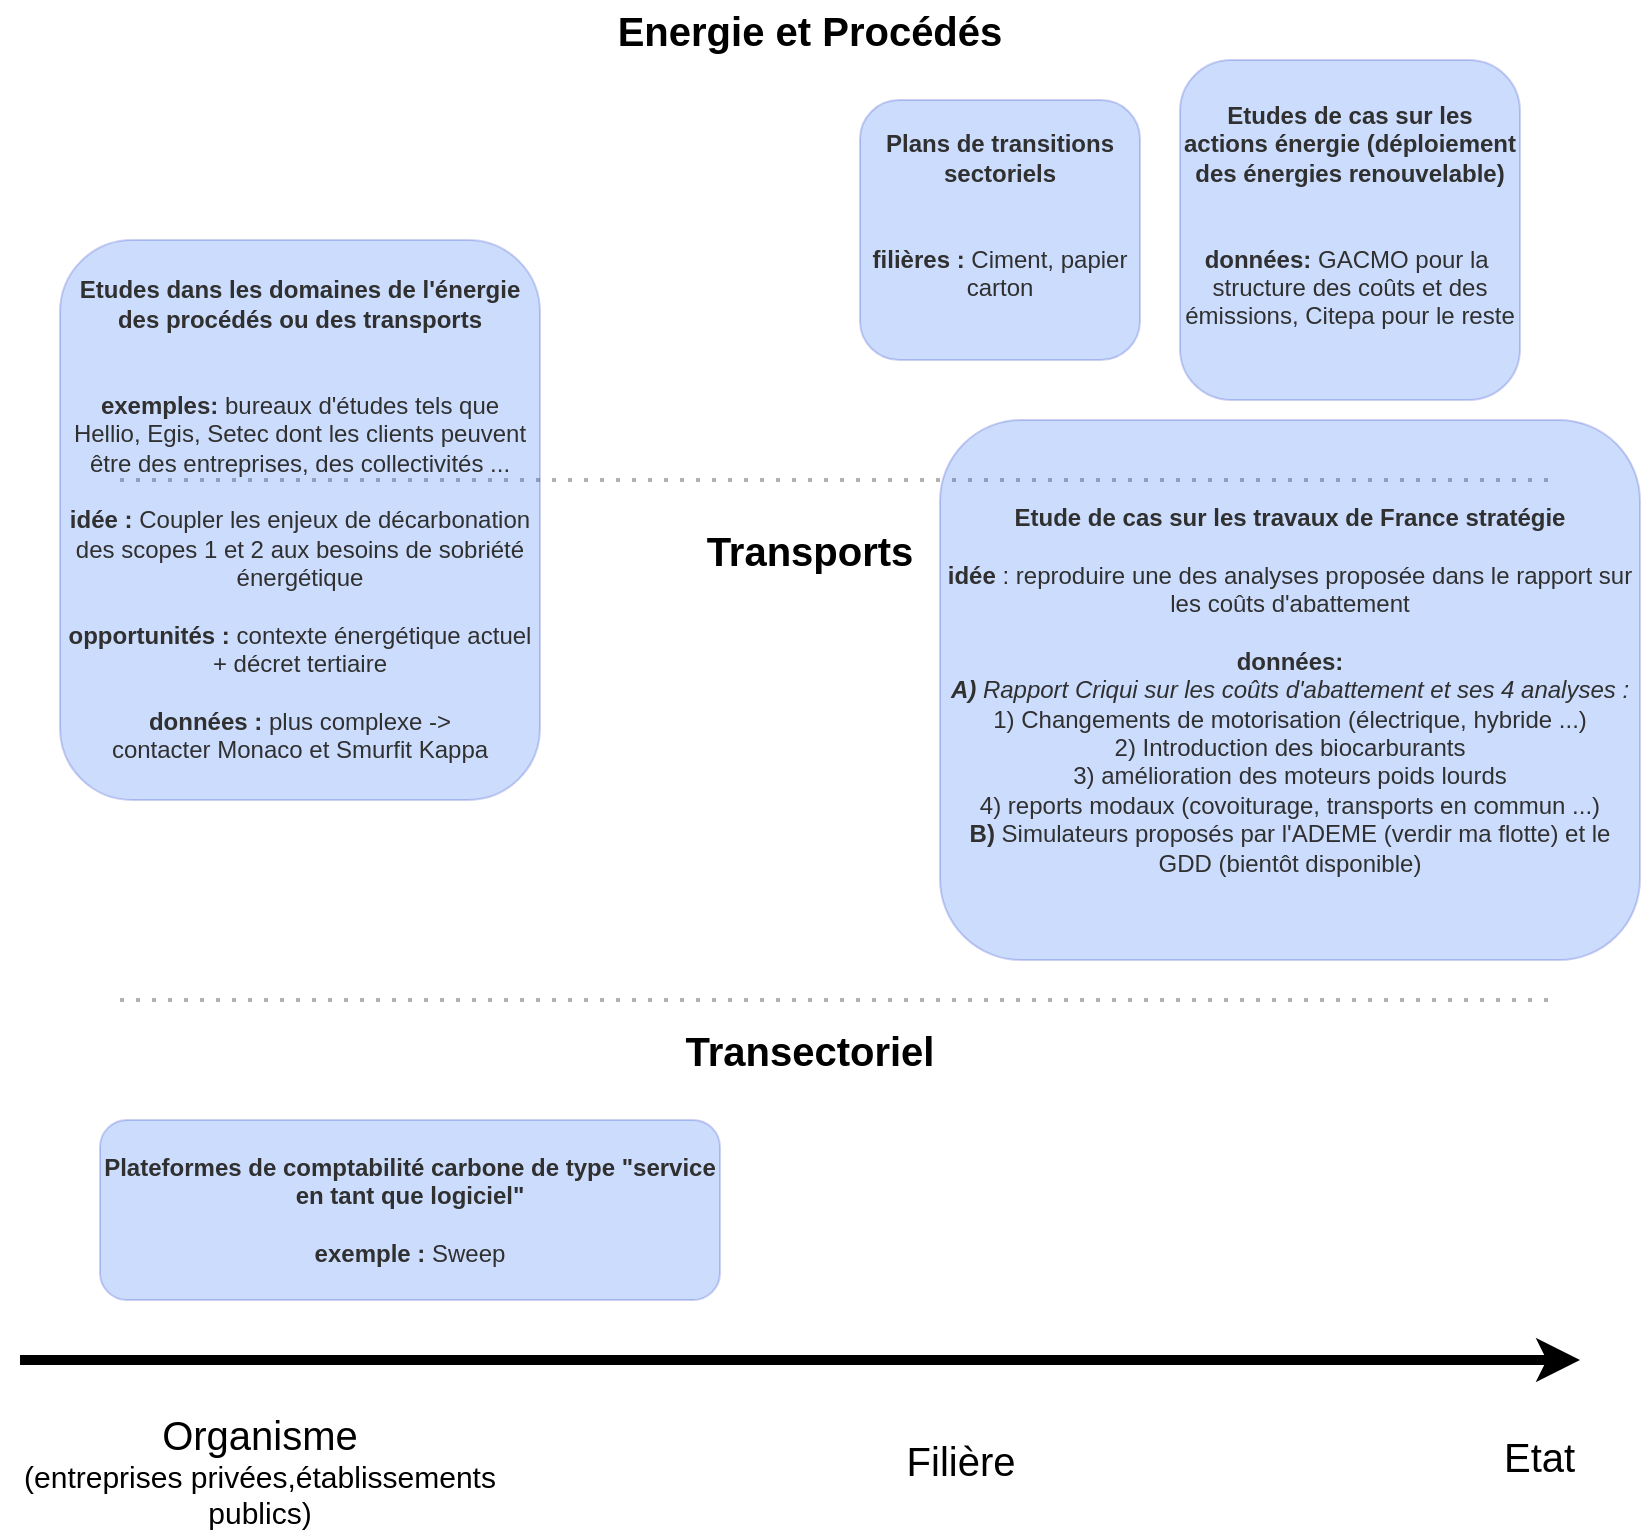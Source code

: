 <mxfile version="20.5.1" type="github">
  <diagram id="wFE0QG_FPsp0jaGvCLVb" name="Page-1">
    <mxGraphModel dx="1026" dy="614" grid="1" gridSize="10" guides="1" tooltips="1" connect="1" arrows="1" fold="1" page="1" pageScale="1" pageWidth="850" pageHeight="1100" math="0" shadow="0">
      <root>
        <mxCell id="0" />
        <mxCell id="1" parent="0" />
        <mxCell id="jnHG9VufrkIBZ4fwylr7-1" value="" style="endArrow=classic;html=1;rounded=0;strokeWidth=5;" edge="1" parent="1">
          <mxGeometry width="50" height="50" relative="1" as="geometry">
            <mxPoint x="30" y="710" as="sourcePoint" />
            <mxPoint x="810" y="710" as="targetPoint" />
          </mxGeometry>
        </mxCell>
        <mxCell id="jnHG9VufrkIBZ4fwylr7-2" value="&lt;div&gt;&lt;font style=&quot;font-size: 20px;&quot;&gt;Organisme&lt;/font&gt; &lt;font style=&quot;font-size: 15px;&quot;&gt;&lt;br&gt;&lt;/font&gt;&lt;/div&gt;&lt;div&gt;&lt;font style=&quot;font-size: 15px;&quot;&gt;(entreprises privées,établissements publics)&lt;/font&gt;&lt;/div&gt;" style="text;html=1;strokeColor=none;fillColor=none;align=center;verticalAlign=middle;whiteSpace=wrap;rounded=0;" vertex="1" parent="1">
          <mxGeometry x="20" y="750" width="260" height="30" as="geometry" />
        </mxCell>
        <mxCell id="jnHG9VufrkIBZ4fwylr7-3" value="Etat" style="text;whiteSpace=wrap;html=1;fontSize=20;" vertex="1" parent="1">
          <mxGeometry x="770" y="740" width="50" height="50" as="geometry" />
        </mxCell>
        <mxCell id="jnHG9VufrkIBZ4fwylr7-4" value="Filière" style="text;html=1;align=center;verticalAlign=middle;resizable=0;points=[];autosize=1;strokeColor=none;fillColor=none;fontSize=20;" vertex="1" parent="1">
          <mxGeometry x="460" y="740" width="80" height="40" as="geometry" />
        </mxCell>
        <mxCell id="jnHG9VufrkIBZ4fwylr7-5" value="" style="endArrow=none;dashed=1;html=1;dashPattern=1 3;strokeWidth=2;rounded=0;fontSize=20;textOpacity=30;opacity=30;" edge="1" parent="1">
          <mxGeometry width="50" height="50" relative="1" as="geometry">
            <mxPoint x="80" y="270" as="sourcePoint" />
            <mxPoint x="800" y="270" as="targetPoint" />
          </mxGeometry>
        </mxCell>
        <mxCell id="jnHG9VufrkIBZ4fwylr7-6" value="" style="endArrow=none;dashed=1;html=1;dashPattern=1 3;strokeWidth=2;rounded=0;fontSize=20;opacity=30;" edge="1" parent="1">
          <mxGeometry width="50" height="50" relative="1" as="geometry">
            <mxPoint x="80" y="530" as="sourcePoint" />
            <mxPoint x="800" y="530" as="targetPoint" />
          </mxGeometry>
        </mxCell>
        <mxCell id="jnHG9VufrkIBZ4fwylr7-7" value="&lt;b&gt;Energie et Procédés&lt;/b&gt;" style="text;html=1;strokeColor=none;fillColor=none;align=center;verticalAlign=middle;whiteSpace=wrap;rounded=0;fontSize=20;" vertex="1" parent="1">
          <mxGeometry x="175" y="30" width="500" height="30" as="geometry" />
        </mxCell>
        <mxCell id="jnHG9VufrkIBZ4fwylr7-8" value="&lt;b&gt;Transports&lt;/b&gt;" style="text;html=1;strokeColor=none;fillColor=none;align=center;verticalAlign=middle;whiteSpace=wrap;rounded=0;fontSize=20;" vertex="1" parent="1">
          <mxGeometry x="175" y="290" width="500" height="30" as="geometry" />
        </mxCell>
        <mxCell id="jnHG9VufrkIBZ4fwylr7-9" value="&lt;b&gt;Transectoriel&lt;/b&gt;" style="text;html=1;strokeColor=none;fillColor=none;align=center;verticalAlign=middle;whiteSpace=wrap;rounded=0;fontSize=20;" vertex="1" parent="1">
          <mxGeometry x="175" y="540" width="500" height="30" as="geometry" />
        </mxCell>
        <mxCell id="jnHG9VufrkIBZ4fwylr7-10" value="&lt;p style=&quot;line-height: 0.4; font-size: 12px;&quot;&gt;&lt;/p&gt;&lt;div style=&quot;font-size: 12px;&quot;&gt;&lt;font style=&quot;font-size: 12px;&quot;&gt;&lt;b style=&quot;font-size: 12px;&quot;&gt;Etudes dans les domaines de l&#39;énergie des procédés ou des transports&lt;/b&gt;&lt;br&gt;&lt;/font&gt;&lt;/div&gt;&lt;div style=&quot;font-size: 12px;&quot;&gt;&lt;font style=&quot;font-size: 12px;&quot;&gt;&lt;br&gt;&lt;/font&gt;&lt;/div&gt;&lt;div style=&quot;font-size: 12px;&quot;&gt;&lt;font style=&quot;font-size: 12px;&quot;&gt;&lt;br style=&quot;font-size: 12px;&quot;&gt;&lt;/font&gt;&lt;/div&gt;&lt;div style=&quot;font-size: 12px;&quot;&gt;&lt;font style=&quot;font-size: 12px;&quot;&gt;&lt;b style=&quot;font-size: 12px;&quot;&gt;exemples:&lt;/b&gt; bureaux d&#39;études tels que &lt;br&gt;&lt;/font&gt;&lt;/div&gt;&lt;div style=&quot;font-size: 12px;&quot;&gt;&lt;font style=&quot;font-size: 12px;&quot;&gt;Hellio, Egis, Setec dont les clients peuvent être des entreprises, des collectivités ...&lt;br&gt;&lt;/font&gt;&lt;/div&gt;&lt;div style=&quot;font-size: 12px;&quot;&gt;&lt;font style=&quot;font-size: 12px;&quot;&gt;&lt;br style=&quot;font-size: 12px;&quot;&gt;&lt;/font&gt;&lt;/div&gt;&lt;div style=&quot;font-size: 12px;&quot;&gt;&lt;font style=&quot;font-size: 12px;&quot;&gt;&lt;b style=&quot;font-size: 12px;&quot;&gt;idée :&lt;/b&gt; Coupler les enjeux de décarbonation des scopes 1 et 2 aux besoins de sobriété énergétique&lt;/font&gt;&lt;/div&gt;&lt;div style=&quot;font-size: 12px;&quot;&gt;&lt;font style=&quot;font-size: 12px;&quot;&gt;&lt;br&gt;&lt;/font&gt;&lt;/div&gt;&lt;div style=&quot;font-size: 12px;&quot;&gt;&lt;font style=&quot;font-size: 12px;&quot;&gt;&lt;b&gt;opportunités : &lt;/b&gt;contexte énergétique actuel + décret tertiaire&lt;br&gt;&lt;/font&gt;&lt;/div&gt;&lt;div style=&quot;font-size: 12px;&quot;&gt;&lt;font style=&quot;font-size: 12px;&quot;&gt;&lt;br&gt;&lt;/font&gt;&lt;/div&gt;&lt;div style=&quot;font-size: 12px;&quot;&gt;&lt;font style=&quot;font-size: 12px;&quot;&gt;&lt;b&gt;données :&lt;/b&gt; plus complexe -&amp;gt; &lt;br&gt;&lt;/font&gt;&lt;/div&gt;&lt;div style=&quot;font-size: 12px;&quot;&gt;&lt;font style=&quot;font-size: 12px;&quot;&gt;contacter Monaco et Smurfit Kappa&lt;br&gt;&lt;/font&gt;&lt;/div&gt;&lt;p style=&quot;font-size: 12px;&quot;&gt;&lt;/p&gt;" style="rounded=1;whiteSpace=wrap;html=1;fontSize=12;labelBackgroundColor=none;opacity=20;fillColor=#0050ef;strokeColor=#001DBC;fontColor=#303030;" vertex="1" parent="1">
          <mxGeometry x="50" y="150" width="240" height="280" as="geometry" />
        </mxCell>
        <mxCell id="jnHG9VufrkIBZ4fwylr7-13" value="&lt;p style=&quot;line-height: 0.4; font-size: 12px;&quot;&gt;&lt;/p&gt;&lt;div style=&quot;font-size: 12px;&quot;&gt;&lt;font style=&quot;font-size: 12px;&quot;&gt;&lt;b style=&quot;font-size: 12px;&quot;&gt;Plans de transitions sectoriels&lt;/b&gt;&lt;br&gt;&lt;/font&gt;&lt;/div&gt;&lt;div style=&quot;font-size: 12px;&quot;&gt;&lt;font style=&quot;font-size: 12px;&quot;&gt;&lt;br&gt;&lt;/font&gt;&lt;/div&gt;&lt;div style=&quot;font-size: 12px;&quot;&gt;&lt;font style=&quot;font-size: 12px;&quot;&gt;&lt;br style=&quot;font-size: 12px;&quot;&gt;&lt;/font&gt;&lt;/div&gt;&lt;div style=&quot;font-size: 12px;&quot;&gt;&lt;font style=&quot;font-size: 12px;&quot;&gt;&lt;b style=&quot;font-size: 12px;&quot;&gt;filières :&lt;/b&gt; Ciment, papier carton&lt;br&gt;&lt;/font&gt;&lt;/div&gt;&lt;br&gt;&lt;p style=&quot;font-size: 12px;&quot;&gt;&lt;/p&gt;" style="rounded=1;whiteSpace=wrap;html=1;fontSize=12;labelBackgroundColor=none;opacity=20;fillColor=#0050ef;strokeColor=#001DBC;fontColor=#303030;" vertex="1" parent="1">
          <mxGeometry x="450" y="80" width="140" height="130" as="geometry" />
        </mxCell>
        <mxCell id="jnHG9VufrkIBZ4fwylr7-14" value="&lt;p style=&quot;line-height: 0.4; font-size: 12px;&quot;&gt;&lt;/p&gt;&lt;div style=&quot;font-size: 12px;&quot;&gt;&lt;font style=&quot;font-size: 12px;&quot;&gt;&lt;b style=&quot;font-size: 12px;&quot;&gt;Etudes de cas sur les actions énergie (déploiement des énergies renouvelable) &lt;/b&gt;&lt;br&gt;&lt;/font&gt;&lt;/div&gt;&lt;div style=&quot;font-size: 12px;&quot;&gt;&lt;font style=&quot;font-size: 12px;&quot;&gt;&lt;br&gt;&lt;/font&gt;&lt;/div&gt;&lt;div style=&quot;font-size: 12px;&quot;&gt;&lt;font style=&quot;font-size: 12px;&quot;&gt;&lt;br style=&quot;font-size: 12px;&quot;&gt;&lt;/font&gt;&lt;/div&gt;&lt;div style=&quot;font-size: 12px;&quot;&gt;&lt;font style=&quot;font-size: 12px;&quot;&gt;&lt;b style=&quot;font-size: 12px;&quot;&gt;données:&lt;/b&gt; GACMO pour la&amp;nbsp; structure des coûts et des émissions, Citepa pour le reste&lt;br&gt;&lt;/font&gt;&lt;/div&gt;&lt;br&gt;&lt;p style=&quot;font-size: 12px;&quot;&gt;&lt;/p&gt;" style="rounded=1;whiteSpace=wrap;html=1;fontSize=12;labelBackgroundColor=none;opacity=20;fillColor=#0050ef;strokeColor=#001DBC;fontColor=#303030;" vertex="1" parent="1">
          <mxGeometry x="610" y="60" width="170" height="170" as="geometry" />
        </mxCell>
        <mxCell id="jnHG9VufrkIBZ4fwylr7-15" value="&lt;p style=&quot;line-height: 0.4; font-size: 12px;&quot;&gt;&lt;/p&gt;&lt;div style=&quot;font-size: 12px;&quot;&gt;&lt;font style=&quot;font-size: 12px;&quot;&gt;&lt;b style=&quot;font-size: 12px;&quot;&gt;Etude de cas sur les travaux de France stratégie &lt;/b&gt;&lt;br&gt;&lt;/font&gt;&lt;/div&gt;&lt;div style=&quot;font-size: 12px;&quot;&gt;&lt;font style=&quot;font-size: 12px;&quot;&gt;&lt;br&gt;&lt;/font&gt;&lt;/div&gt;&lt;div style=&quot;font-size: 12px;&quot;&gt;&lt;font style=&quot;font-size: 12px;&quot;&gt;&lt;b&gt;idée&lt;/b&gt; : reproduire une des analyses proposée dans le rapport sur les coûts d&#39;abattement&lt;br&gt;&lt;/font&gt;&lt;/div&gt;&lt;div style=&quot;font-size: 12px;&quot;&gt;&lt;font style=&quot;font-size: 12px;&quot;&gt;&lt;br&gt;&lt;/font&gt;&lt;/div&gt;&lt;div style=&quot;font-size: 12px;&quot;&gt;&lt;font style=&quot;font-size: 12px;&quot;&gt;&lt;b style=&quot;font-size: 12px;&quot;&gt;données:&lt;/b&gt;&lt;/font&gt;&lt;/div&gt;&lt;div style=&quot;font-size: 12px;&quot;&gt;&lt;font style=&quot;font-size: 12px;&quot;&gt;&lt;i&gt;&lt;b&gt;A) &lt;/b&gt;Rapport Criqui sur les coûts d&#39;abattement et ses 4 analyses : &lt;/i&gt;&lt;br&gt;&lt;/font&gt;&lt;/div&gt;&lt;div style=&quot;font-size: 12px;&quot;&gt;&lt;font style=&quot;font-size: 12px;&quot;&gt;1) Changements de motorisation (électrique, hybride ...)&lt;/font&gt;&lt;/div&gt;&lt;div style=&quot;font-size: 12px;&quot;&gt;&lt;font style=&quot;font-size: 12px;&quot;&gt;2) Introduction des biocarburants&lt;/font&gt;&lt;/div&gt;&lt;div style=&quot;font-size: 12px;&quot;&gt;&lt;font style=&quot;font-size: 12px;&quot;&gt;3) amélioration des moteurs poids lourds&lt;/font&gt;&lt;/div&gt;&lt;div style=&quot;font-size: 12px;&quot;&gt;&lt;font style=&quot;font-size: 12px;&quot;&gt;4) reports modaux (covoiturage, transports en commun ...)&lt;br&gt;&lt;/font&gt;&lt;/div&gt;&lt;div style=&quot;font-size: 12px;&quot;&gt;&lt;font style=&quot;font-size: 12px;&quot;&gt;&lt;b&gt;B)&lt;/b&gt; Simulateurs proposés par l&#39;ADEME (verdir ma flotte) et le GDD (bientôt disponible)&lt;/font&gt;&lt;/div&gt;&lt;p style=&quot;font-size: 12px;&quot;&gt;&lt;/p&gt;" style="rounded=1;whiteSpace=wrap;html=1;fontSize=12;labelBackgroundColor=none;opacity=20;fillColor=#0050ef;strokeColor=#001DBC;fontColor=#303030;" vertex="1" parent="1">
          <mxGeometry x="490" y="240" width="350" height="270" as="geometry" />
        </mxCell>
        <mxCell id="jnHG9VufrkIBZ4fwylr7-21" value="&lt;b&gt;Plateformes de comptabilité carbone de type &quot;service en tant que logiciel&quot;&lt;/b&gt;&lt;div&gt;&lt;br&gt;&lt;/div&gt;&lt;div&gt;&lt;b&gt;exemple :&lt;/b&gt; Sweep&lt;br&gt;&lt;/div&gt;" style="rounded=1;whiteSpace=wrap;html=1;fontSize=12;labelBackgroundColor=none;opacity=20;fillColor=#0050ef;strokeColor=#001DBC;fontColor=#303030;" vertex="1" parent="1">
          <mxGeometry x="70" y="590" width="310" height="90" as="geometry" />
        </mxCell>
      </root>
    </mxGraphModel>
  </diagram>
</mxfile>
